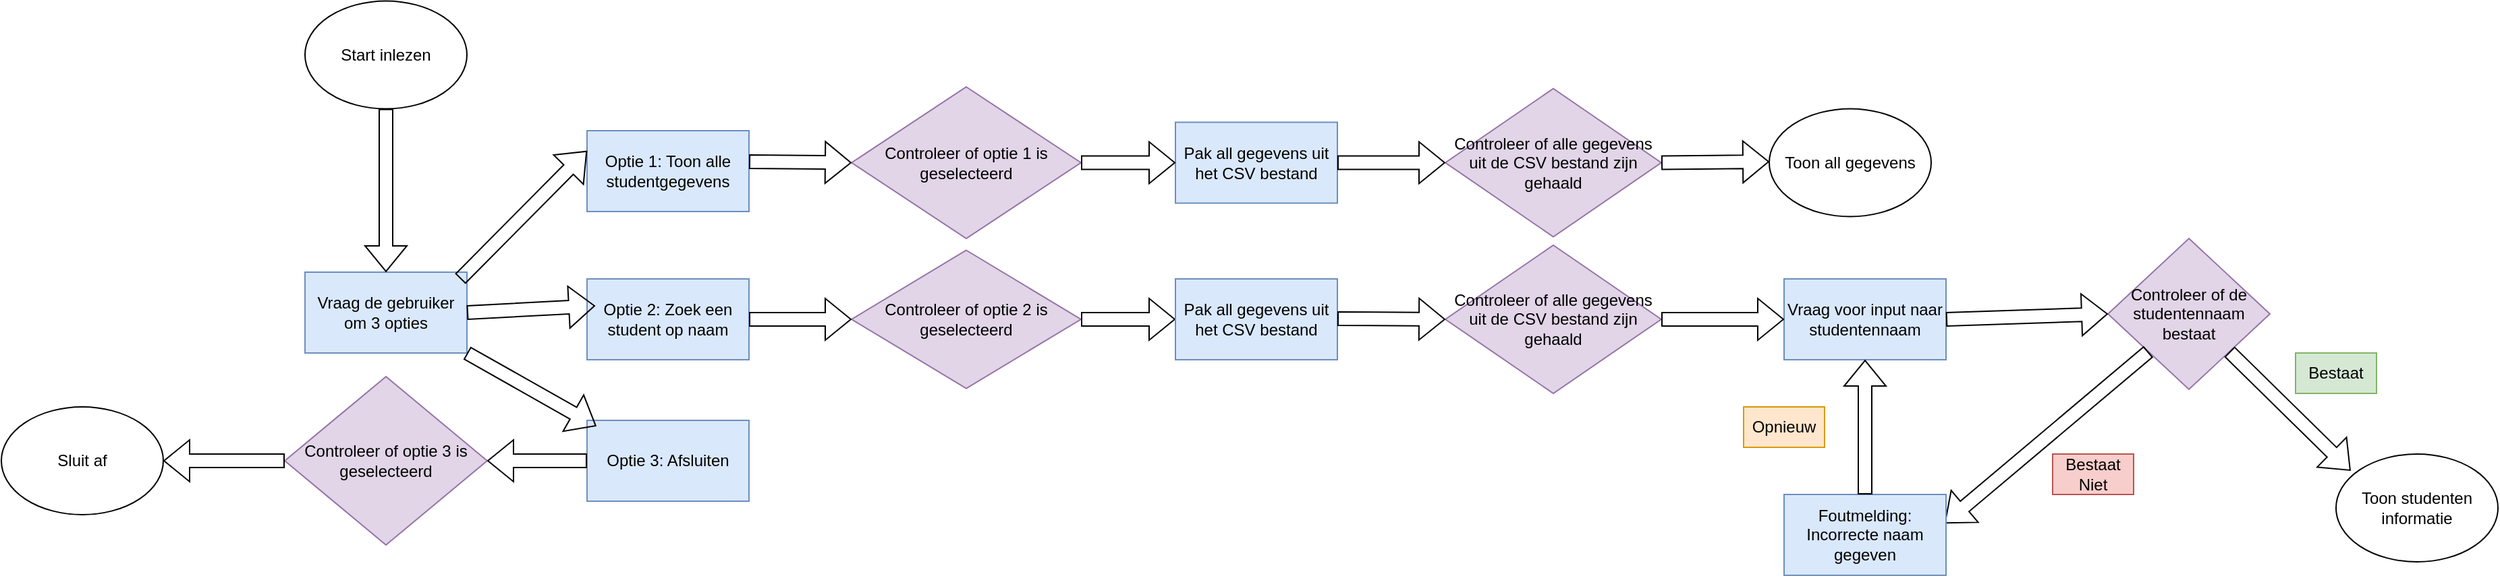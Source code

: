 <mxfile version="26.1.0">
  <diagram name="Pagina-1" id="nvUA8hTN0ArPdRxiNUkl">
    <mxGraphModel dx="2336" dy="785" grid="1" gridSize="10" guides="1" tooltips="1" connect="1" arrows="1" fold="1" page="1" pageScale="1" pageWidth="827" pageHeight="1169" math="0" shadow="0">
      <root>
        <mxCell id="0" />
        <mxCell id="1" parent="0" />
        <mxCell id="NJ86-hNVcK6c7BylY9Zn-1" value="Start inlezen" style="ellipse;whiteSpace=wrap;html=1;" parent="1" vertex="1">
          <mxGeometry x="145" y="213.75" width="120" height="80" as="geometry" />
        </mxCell>
        <mxCell id="NJ86-hNVcK6c7BylY9Zn-2" value="Vraag de gebruiker om 3 opties" style="rounded=0;whiteSpace=wrap;html=1;fillColor=#dae8fc;strokeColor=#6c8ebf;" parent="1" vertex="1">
          <mxGeometry x="145" y="415" width="120" height="60" as="geometry" />
        </mxCell>
        <mxCell id="NJ86-hNVcK6c7BylY9Zn-3" value="Optie 1: Toon alle studentgegevens" style="rounded=0;whiteSpace=wrap;html=1;fillColor=#dae8fc;strokeColor=#6c8ebf;" parent="1" vertex="1">
          <mxGeometry x="354" y="310" width="120" height="60" as="geometry" />
        </mxCell>
        <mxCell id="NJ86-hNVcK6c7BylY9Zn-4" value="Optie 3: Afsluiten" style="rounded=0;whiteSpace=wrap;html=1;fillColor=#dae8fc;strokeColor=#6c8ebf;" parent="1" vertex="1">
          <mxGeometry x="354" y="525" width="120" height="60" as="geometry" />
        </mxCell>
        <mxCell id="NJ86-hNVcK6c7BylY9Zn-5" value="Optie 2: Zoek een student op naam" style="rounded=0;whiteSpace=wrap;html=1;fillColor=#dae8fc;strokeColor=#6c8ebf;" parent="1" vertex="1">
          <mxGeometry x="354" y="420" width="120" height="60" as="geometry" />
        </mxCell>
        <mxCell id="NJ86-hNVcK6c7BylY9Zn-6" value="Controleer of optie 3 is geselecteerd" style="rhombus;whiteSpace=wrap;html=1;fillColor=#e1d5e7;strokeColor=#9673a6;" parent="1" vertex="1">
          <mxGeometry x="130" y="492.5" width="150" height="125" as="geometry" />
        </mxCell>
        <mxCell id="NJ86-hNVcK6c7BylY9Zn-7" value="Controleer of optie 2 is geselecteerd" style="rhombus;whiteSpace=wrap;html=1;fillColor=#e1d5e7;strokeColor=#9673a6;" parent="1" vertex="1">
          <mxGeometry x="550" y="398.75" width="170" height="102.5" as="geometry" />
        </mxCell>
        <mxCell id="NJ86-hNVcK6c7BylY9Zn-8" value="Controleer of optie 1 is geselecteerd" style="rhombus;whiteSpace=wrap;html=1;fillColor=#e1d5e7;strokeColor=#9673a6;" parent="1" vertex="1">
          <mxGeometry x="550" y="277.5" width="170" height="112.5" as="geometry" />
        </mxCell>
        <mxCell id="NJ86-hNVcK6c7BylY9Zn-10" value="Sluit af" style="ellipse;whiteSpace=wrap;html=1;" parent="1" vertex="1">
          <mxGeometry x="-80" y="515" width="120" height="80" as="geometry" />
        </mxCell>
        <mxCell id="NJ86-hNVcK6c7BylY9Zn-11" value="" style="shape=flexArrow;endArrow=classic;html=1;rounded=0;exitX=0;exitY=0.5;exitDx=0;exitDy=0;entryX=1;entryY=0.5;entryDx=0;entryDy=0;" parent="1" source="NJ86-hNVcK6c7BylY9Zn-6" target="NJ86-hNVcK6c7BylY9Zn-10" edge="1">
          <mxGeometry width="50" height="50" relative="1" as="geometry">
            <mxPoint x="130" y="550" as="sourcePoint" />
            <mxPoint x="180" y="500" as="targetPoint" />
          </mxGeometry>
        </mxCell>
        <mxCell id="NJ86-hNVcK6c7BylY9Zn-12" value="" style="shape=flexArrow;endArrow=classic;html=1;rounded=0;entryX=1;entryY=0.5;entryDx=0;entryDy=0;exitX=0;exitY=0.5;exitDx=0;exitDy=0;" parent="1" source="NJ86-hNVcK6c7BylY9Zn-4" target="NJ86-hNVcK6c7BylY9Zn-6" edge="1">
          <mxGeometry width="50" height="50" relative="1" as="geometry">
            <mxPoint x="353" y="564" as="sourcePoint" />
            <mxPoint x="400" y="510" as="targetPoint" />
          </mxGeometry>
        </mxCell>
        <mxCell id="NJ86-hNVcK6c7BylY9Zn-13" value="" style="shape=flexArrow;endArrow=classic;html=1;rounded=0;exitX=1;exitY=0.5;exitDx=0;exitDy=0;entryX=0;entryY=0.5;entryDx=0;entryDy=0;" parent="1" source="NJ86-hNVcK6c7BylY9Zn-5" target="NJ86-hNVcK6c7BylY9Zn-7" edge="1">
          <mxGeometry width="50" height="50" relative="1" as="geometry">
            <mxPoint x="480" y="460" as="sourcePoint" />
            <mxPoint x="530" y="410" as="targetPoint" />
          </mxGeometry>
        </mxCell>
        <mxCell id="NJ86-hNVcK6c7BylY9Zn-15" value="" style="shape=flexArrow;endArrow=classic;html=1;rounded=0;exitX=1;exitY=0.383;exitDx=0;exitDy=0;entryX=0;entryY=0.5;entryDx=0;entryDy=0;exitPerimeter=0;" parent="1" source="NJ86-hNVcK6c7BylY9Zn-3" target="NJ86-hNVcK6c7BylY9Zn-8" edge="1">
          <mxGeometry width="50" height="50" relative="1" as="geometry">
            <mxPoint x="490" y="350" as="sourcePoint" />
            <mxPoint x="540" y="300" as="targetPoint" />
          </mxGeometry>
        </mxCell>
        <mxCell id="NJ86-hNVcK6c7BylY9Zn-16" value="Pak all gegevens uit het CSV bestand" style="rounded=0;whiteSpace=wrap;html=1;fillColor=#dae8fc;strokeColor=#6c8ebf;" parent="1" vertex="1">
          <mxGeometry x="790" y="303.75" width="120" height="60" as="geometry" />
        </mxCell>
        <mxCell id="NJ86-hNVcK6c7BylY9Zn-18" value="" style="shape=flexArrow;endArrow=classic;html=1;rounded=0;entryX=0;entryY=0.5;entryDx=0;entryDy=0;" parent="1" target="NJ86-hNVcK6c7BylY9Zn-20" edge="1">
          <mxGeometry width="50" height="50" relative="1" as="geometry">
            <mxPoint x="720" y="450" as="sourcePoint" />
            <mxPoint x="770" y="400" as="targetPoint" />
          </mxGeometry>
        </mxCell>
        <mxCell id="NJ86-hNVcK6c7BylY9Zn-19" value="" style="shape=flexArrow;endArrow=classic;html=1;rounded=0;exitX=1;exitY=0.5;exitDx=0;exitDy=0;entryX=0;entryY=0.5;entryDx=0;entryDy=0;" parent="1" source="NJ86-hNVcK6c7BylY9Zn-8" target="NJ86-hNVcK6c7BylY9Zn-16" edge="1">
          <mxGeometry width="50" height="50" relative="1" as="geometry">
            <mxPoint x="710" y="320" as="sourcePoint" />
            <mxPoint x="760" y="270" as="targetPoint" />
          </mxGeometry>
        </mxCell>
        <mxCell id="NJ86-hNVcK6c7BylY9Zn-20" value="Pak all gegevens uit het CSV bestand" style="rounded=0;whiteSpace=wrap;html=1;fillColor=#dae8fc;strokeColor=#6c8ebf;" parent="1" vertex="1">
          <mxGeometry x="790" y="420" width="120" height="60" as="geometry" />
        </mxCell>
        <mxCell id="NJ86-hNVcK6c7BylY9Zn-22" value="Controleer of alle gegevens uit de CSV bestand zijn gehaald" style="rhombus;whiteSpace=wrap;html=1;fillColor=#e1d5e7;strokeColor=#9673a6;" parent="1" vertex="1">
          <mxGeometry x="990" y="278.75" width="160" height="110" as="geometry" />
        </mxCell>
        <mxCell id="NJ86-hNVcK6c7BylY9Zn-23" value="" style="shape=flexArrow;endArrow=classic;html=1;rounded=0;exitX=1;exitY=0.5;exitDx=0;exitDy=0;entryX=0;entryY=0.5;entryDx=0;entryDy=0;" parent="1" source="NJ86-hNVcK6c7BylY9Zn-16" target="NJ86-hNVcK6c7BylY9Zn-22" edge="1">
          <mxGeometry width="50" height="50" relative="1" as="geometry">
            <mxPoint x="930" y="330" as="sourcePoint" />
            <mxPoint x="980" y="280" as="targetPoint" />
          </mxGeometry>
        </mxCell>
        <mxCell id="NJ86-hNVcK6c7BylY9Zn-24" value="" style="shape=flexArrow;endArrow=classic;html=1;rounded=0;exitX=1;exitY=0.5;exitDx=0;exitDy=0;entryX=0;entryY=0.383;entryDx=0;entryDy=0;entryPerimeter=0;" parent="1" source="NJ86-hNVcK6c7BylY9Zn-22" edge="1">
          <mxGeometry width="50" height="50" relative="1" as="geometry">
            <mxPoint x="1160" y="330" as="sourcePoint" />
            <mxPoint x="1230" y="332.98" as="targetPoint" />
          </mxGeometry>
        </mxCell>
        <mxCell id="NJ86-hNVcK6c7BylY9Zn-25" value="Controleer of alle gegevens uit de CSV bestand zijn gehaald" style="rhombus;whiteSpace=wrap;html=1;fillColor=#e1d5e7;strokeColor=#9673a6;" parent="1" vertex="1">
          <mxGeometry x="990" y="395" width="160" height="110" as="geometry" />
        </mxCell>
        <mxCell id="NJ86-hNVcK6c7BylY9Zn-26" value="" style="shape=flexArrow;endArrow=classic;html=1;rounded=0;exitX=1;exitY=0.5;exitDx=0;exitDy=0;entryX=0;entryY=0.5;entryDx=0;entryDy=0;" parent="1" target="NJ86-hNVcK6c7BylY9Zn-25" edge="1">
          <mxGeometry width="50" height="50" relative="1" as="geometry">
            <mxPoint x="910" y="449.5" as="sourcePoint" />
            <mxPoint x="990" y="449.5" as="targetPoint" />
          </mxGeometry>
        </mxCell>
        <mxCell id="NJ86-hNVcK6c7BylY9Zn-27" value="Toon all gegevens" style="ellipse;whiteSpace=wrap;html=1;" parent="1" vertex="1">
          <mxGeometry x="1230" y="293.75" width="120" height="80" as="geometry" />
        </mxCell>
        <mxCell id="X_bf5gysFZlKjIrGhJH6-3" value="Vraag voor input naar studentennaam" style="rounded=0;whiteSpace=wrap;html=1;fillColor=#dae8fc;strokeColor=#6c8ebf;" vertex="1" parent="1">
          <mxGeometry x="1241" y="420" width="120" height="60" as="geometry" />
        </mxCell>
        <mxCell id="X_bf5gysFZlKjIrGhJH6-4" value="Controleer of de studentennaam bestaat" style="rhombus;whiteSpace=wrap;html=1;fillColor=#e1d5e7;strokeColor=#9673a6;" vertex="1" parent="1">
          <mxGeometry x="1481" y="390" width="120" height="112" as="geometry" />
        </mxCell>
        <mxCell id="X_bf5gysFZlKjIrGhJH6-5" value="" style="shape=flexArrow;endArrow=classic;html=1;rounded=0;exitX=1;exitY=1;exitDx=0;exitDy=0;entryX=0.09;entryY=0.154;entryDx=0;entryDy=0;entryPerimeter=0;" edge="1" parent="1" source="X_bf5gysFZlKjIrGhJH6-4" target="X_bf5gysFZlKjIrGhJH6-15">
          <mxGeometry width="50" height="50" relative="1" as="geometry">
            <mxPoint x="1570" y="555" as="sourcePoint" />
            <mxPoint x="1640" y="545" as="targetPoint" />
          </mxGeometry>
        </mxCell>
        <mxCell id="X_bf5gysFZlKjIrGhJH6-6" value="" style="shape=flexArrow;endArrow=classic;html=1;rounded=0;exitX=0;exitY=1;exitDx=0;exitDy=0;entryX=0.991;entryY=0.357;entryDx=0;entryDy=0;entryPerimeter=0;" edge="1" parent="1" source="X_bf5gysFZlKjIrGhJH6-4" target="X_bf5gysFZlKjIrGhJH6-11">
          <mxGeometry width="50" height="50" relative="1" as="geometry">
            <mxPoint x="1441" y="482.5" as="sourcePoint" />
            <mxPoint x="1440" y="545" as="targetPoint" />
          </mxGeometry>
        </mxCell>
        <mxCell id="X_bf5gysFZlKjIrGhJH6-8" value="" style="shape=flexArrow;endArrow=classic;html=1;rounded=0;exitX=1;exitY=0.5;exitDx=0;exitDy=0;entryX=0;entryY=0.5;entryDx=0;entryDy=0;" edge="1" parent="1" source="NJ86-hNVcK6c7BylY9Zn-25" target="X_bf5gysFZlKjIrGhJH6-3">
          <mxGeometry width="50" height="50" relative="1" as="geometry">
            <mxPoint x="1160" y="460" as="sourcePoint" />
            <mxPoint x="1210" y="410" as="targetPoint" />
          </mxGeometry>
        </mxCell>
        <mxCell id="X_bf5gysFZlKjIrGhJH6-9" value="Bestaat Niet" style="text;html=1;align=center;verticalAlign=middle;whiteSpace=wrap;rounded=0;fillColor=#f8cecc;strokeColor=#b85450;" vertex="1" parent="1">
          <mxGeometry x="1440" y="550" width="60" height="30" as="geometry" />
        </mxCell>
        <mxCell id="X_bf5gysFZlKjIrGhJH6-10" value="Bestaat" style="text;html=1;align=center;verticalAlign=middle;whiteSpace=wrap;rounded=0;fillColor=#d5e8d4;strokeColor=#82b366;" vertex="1" parent="1">
          <mxGeometry x="1620" y="475" width="60" height="30" as="geometry" />
        </mxCell>
        <mxCell id="X_bf5gysFZlKjIrGhJH6-11" value="Foutmelding: Incorrecte naam gegeven" style="rounded=0;whiteSpace=wrap;html=1;fillColor=#dae8fc;strokeColor=#6c8ebf;" vertex="1" parent="1">
          <mxGeometry x="1241" y="580" width="120" height="60" as="geometry" />
        </mxCell>
        <mxCell id="X_bf5gysFZlKjIrGhJH6-12" value="" style="shape=flexArrow;endArrow=classic;html=1;rounded=0;exitX=0.5;exitY=0;exitDx=0;exitDy=0;entryX=0.5;entryY=1;entryDx=0;entryDy=0;" edge="1" parent="1" source="X_bf5gysFZlKjIrGhJH6-11" target="X_bf5gysFZlKjIrGhJH6-3">
          <mxGeometry width="50" height="50" relative="1" as="geometry">
            <mxPoint x="1280" y="550" as="sourcePoint" />
            <mxPoint x="1330" y="500" as="targetPoint" />
          </mxGeometry>
        </mxCell>
        <mxCell id="X_bf5gysFZlKjIrGhJH6-13" value="" style="shape=flexArrow;endArrow=classic;html=1;rounded=0;exitX=1;exitY=0.5;exitDx=0;exitDy=0;entryX=0;entryY=0.5;entryDx=0;entryDy=0;" edge="1" parent="1" source="X_bf5gysFZlKjIrGhJH6-3" target="X_bf5gysFZlKjIrGhJH6-4">
          <mxGeometry width="50" height="50" relative="1" as="geometry">
            <mxPoint x="1390" y="470" as="sourcePoint" />
            <mxPoint x="1440" y="420" as="targetPoint" />
          </mxGeometry>
        </mxCell>
        <mxCell id="X_bf5gysFZlKjIrGhJH6-14" value="Opnieuw" style="text;html=1;align=center;verticalAlign=middle;whiteSpace=wrap;rounded=0;fillColor=#ffe6cc;strokeColor=#d79b00;" vertex="1" parent="1">
          <mxGeometry x="1211" y="515" width="60" height="30" as="geometry" />
        </mxCell>
        <mxCell id="X_bf5gysFZlKjIrGhJH6-15" value="Toon studenten informatie" style="ellipse;whiteSpace=wrap;html=1;" vertex="1" parent="1">
          <mxGeometry x="1650" y="550" width="120" height="80" as="geometry" />
        </mxCell>
        <mxCell id="X_bf5gysFZlKjIrGhJH6-16" value="" style="shape=flexArrow;endArrow=classic;html=1;rounded=0;exitX=0.5;exitY=1;exitDx=0;exitDy=0;entryX=0.5;entryY=0;entryDx=0;entryDy=0;" edge="1" parent="1" source="NJ86-hNVcK6c7BylY9Zn-1" target="NJ86-hNVcK6c7BylY9Zn-2">
          <mxGeometry width="50" height="50" relative="1" as="geometry">
            <mxPoint x="500" y="170" as="sourcePoint" />
            <mxPoint x="550" y="120" as="targetPoint" />
          </mxGeometry>
        </mxCell>
        <mxCell id="X_bf5gysFZlKjIrGhJH6-18" value="" style="shape=flexArrow;endArrow=classic;html=1;rounded=0;entryX=0;entryY=0.25;entryDx=0;entryDy=0;" edge="1" parent="1" target="NJ86-hNVcK6c7BylY9Zn-3">
          <mxGeometry width="50" height="50" relative="1" as="geometry">
            <mxPoint x="260" y="420" as="sourcePoint" />
            <mxPoint x="310" y="370" as="targetPoint" />
          </mxGeometry>
        </mxCell>
        <mxCell id="X_bf5gysFZlKjIrGhJH6-19" value="" style="shape=flexArrow;endArrow=classic;html=1;rounded=0;exitX=1;exitY=0.5;exitDx=0;exitDy=0;entryX=0.05;entryY=0.333;entryDx=0;entryDy=0;entryPerimeter=0;" edge="1" parent="1" source="NJ86-hNVcK6c7BylY9Zn-2" target="NJ86-hNVcK6c7BylY9Zn-5">
          <mxGeometry width="50" height="50" relative="1" as="geometry">
            <mxPoint x="280" y="460" as="sourcePoint" />
            <mxPoint x="330" y="410" as="targetPoint" />
          </mxGeometry>
        </mxCell>
        <mxCell id="X_bf5gysFZlKjIrGhJH6-20" value="" style="shape=flexArrow;endArrow=classic;html=1;rounded=0;exitX=1;exitY=1;exitDx=0;exitDy=0;entryX=0.057;entryY=0.071;entryDx=0;entryDy=0;entryPerimeter=0;" edge="1" parent="1" source="NJ86-hNVcK6c7BylY9Zn-2" target="NJ86-hNVcK6c7BylY9Zn-4">
          <mxGeometry width="50" height="50" relative="1" as="geometry">
            <mxPoint x="280" y="520" as="sourcePoint" />
            <mxPoint x="330" y="470" as="targetPoint" />
          </mxGeometry>
        </mxCell>
      </root>
    </mxGraphModel>
  </diagram>
</mxfile>
